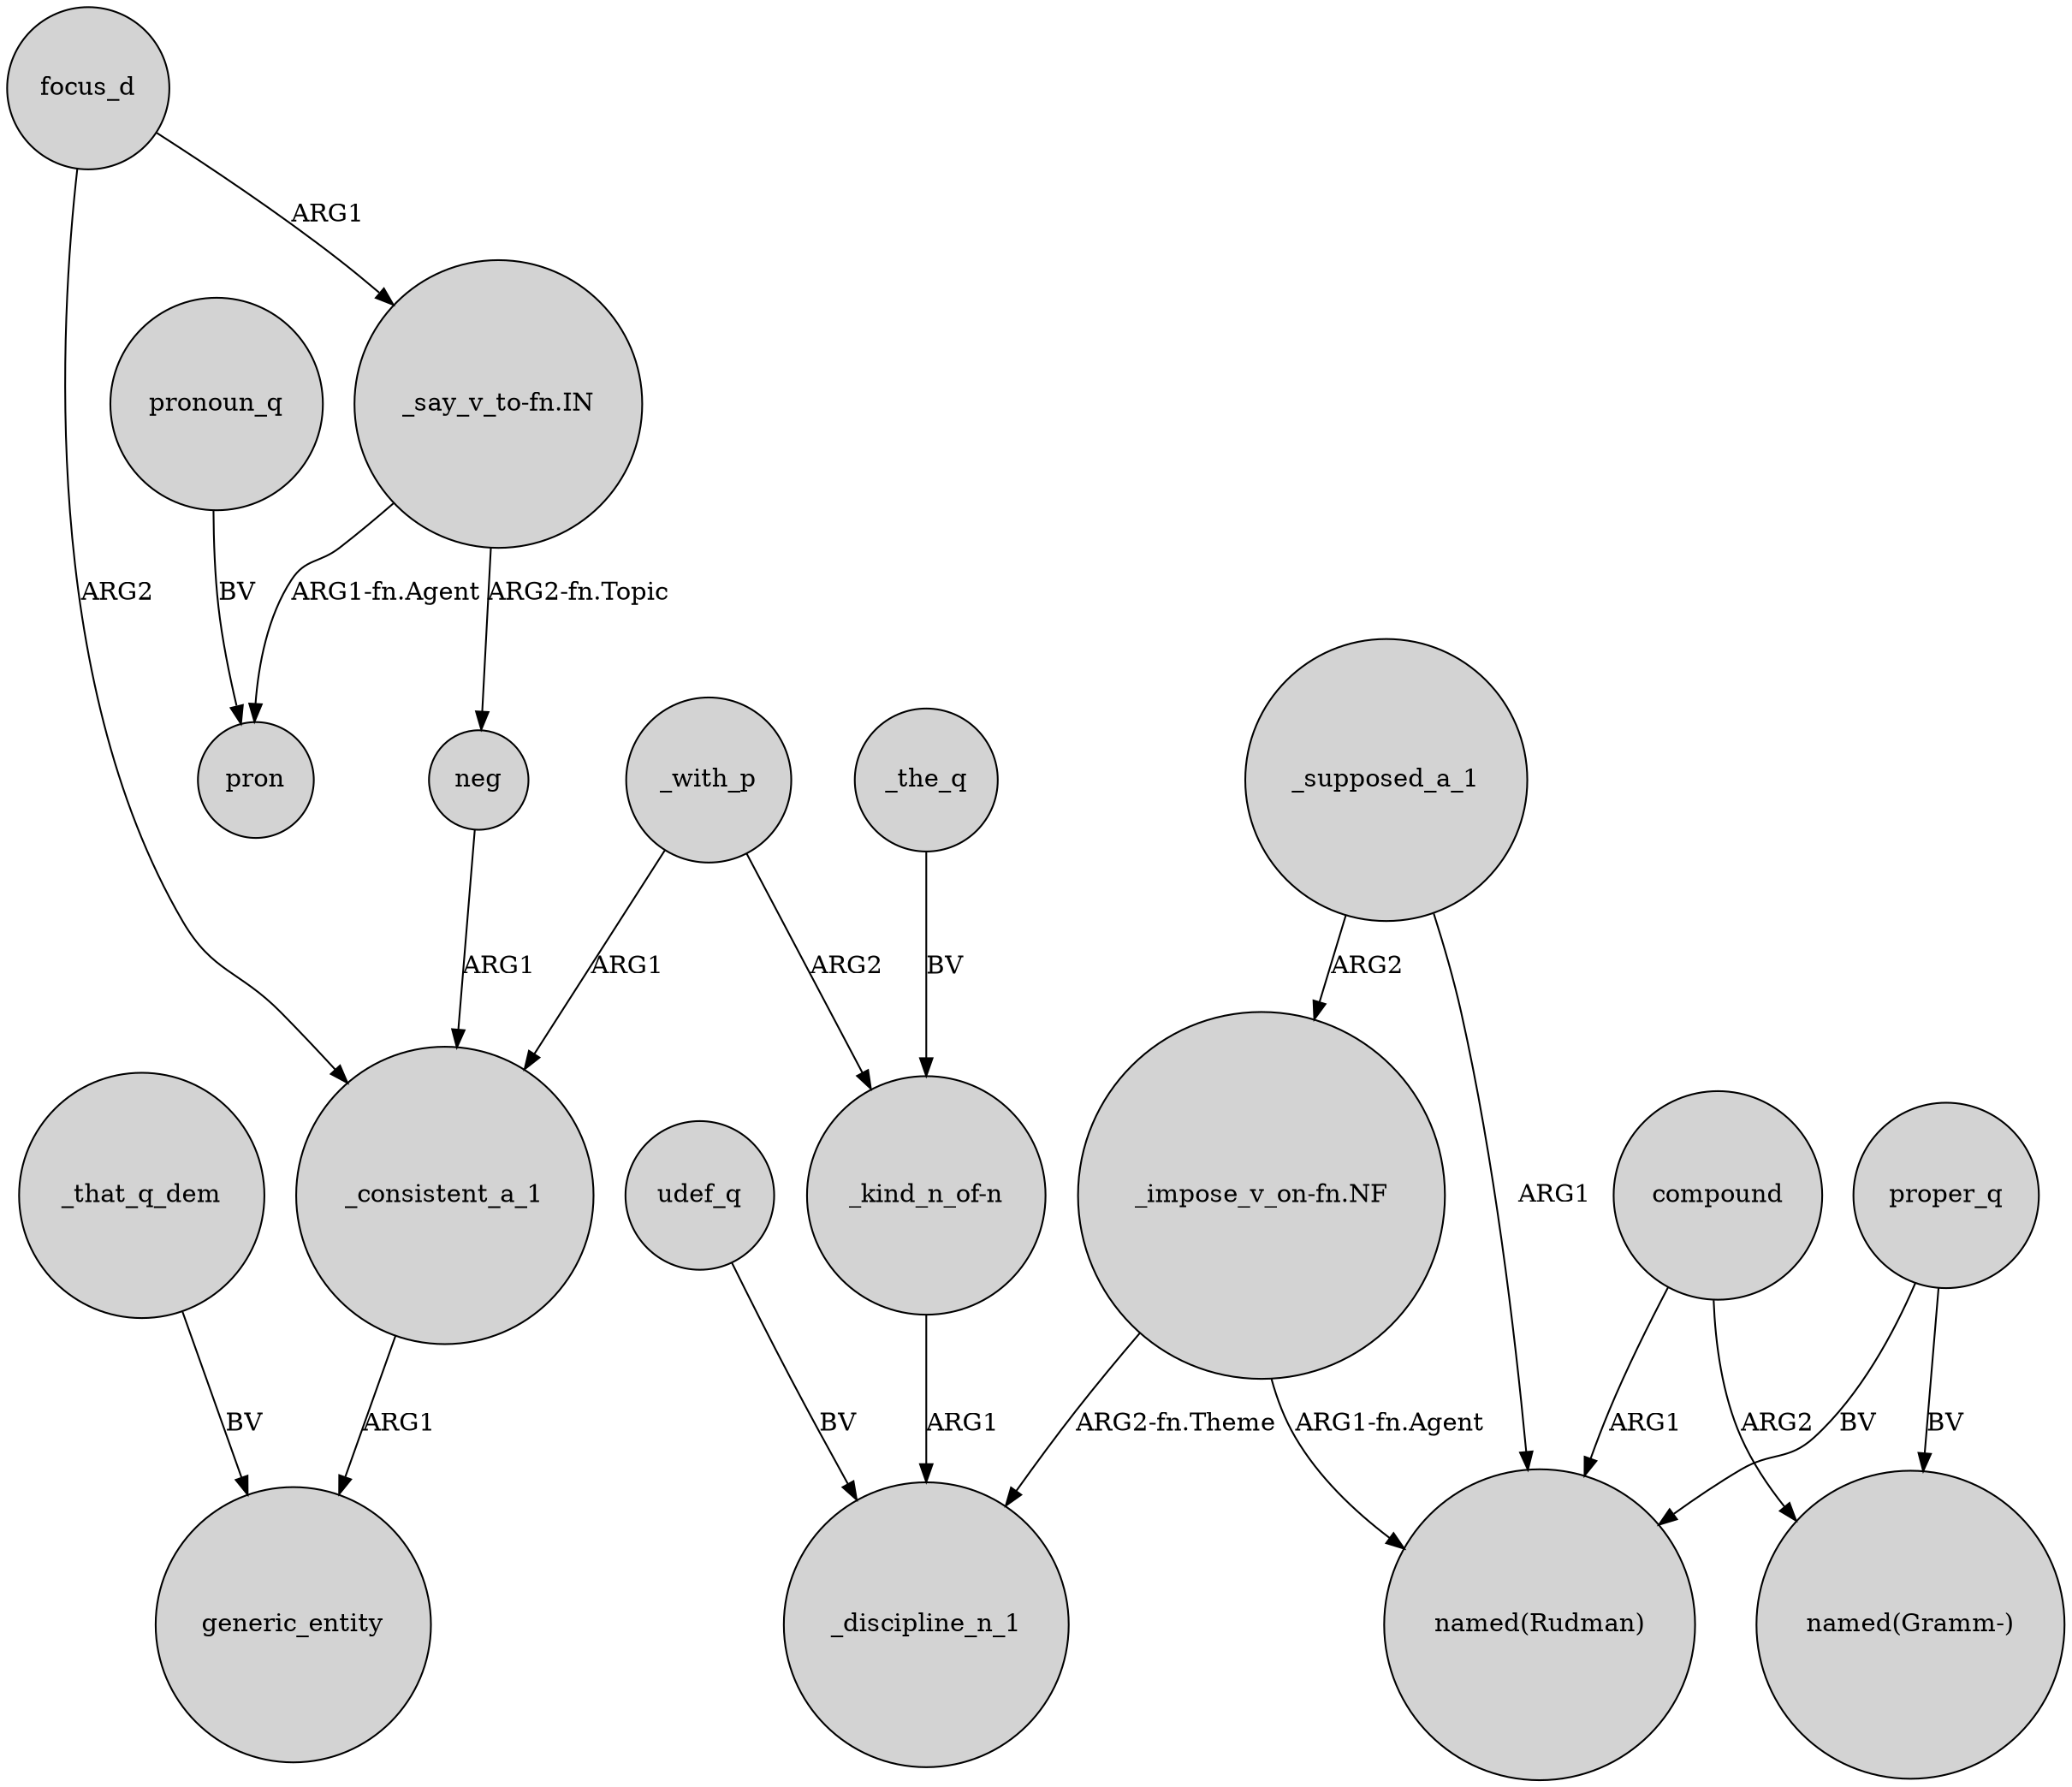 digraph {
	node [shape=circle style=filled]
	_consistent_a_1 -> generic_entity [label=ARG1]
	_with_p -> _consistent_a_1 [label=ARG1]
	proper_q -> "named(Rudman)" [label=BV]
	_supposed_a_1 -> "_impose_v_on-fn.NF" [label=ARG2]
	_that_q_dem -> generic_entity [label=BV]
	compound -> "named(Rudman)" [label=ARG1]
	_supposed_a_1 -> "named(Rudman)" [label=ARG1]
	"_impose_v_on-fn.NF" -> "named(Rudman)" [label="ARG1-fn.Agent"]
	udef_q -> _discipline_n_1 [label=BV]
	"_kind_n_of-n" -> _discipline_n_1 [label=ARG1]
	neg -> _consistent_a_1 [label=ARG1]
	pronoun_q -> pron [label=BV]
	focus_d -> _consistent_a_1 [label=ARG2]
	compound -> "named(Gramm-)" [label=ARG2]
	"_say_v_to-fn.IN" -> pron [label="ARG1-fn.Agent"]
	proper_q -> "named(Gramm-)" [label=BV]
	"_say_v_to-fn.IN" -> neg [label="ARG2-fn.Topic"]
	"_impose_v_on-fn.NF" -> _discipline_n_1 [label="ARG2-fn.Theme"]
	_with_p -> "_kind_n_of-n" [label=ARG2]
	_the_q -> "_kind_n_of-n" [label=BV]
	focus_d -> "_say_v_to-fn.IN" [label=ARG1]
}
